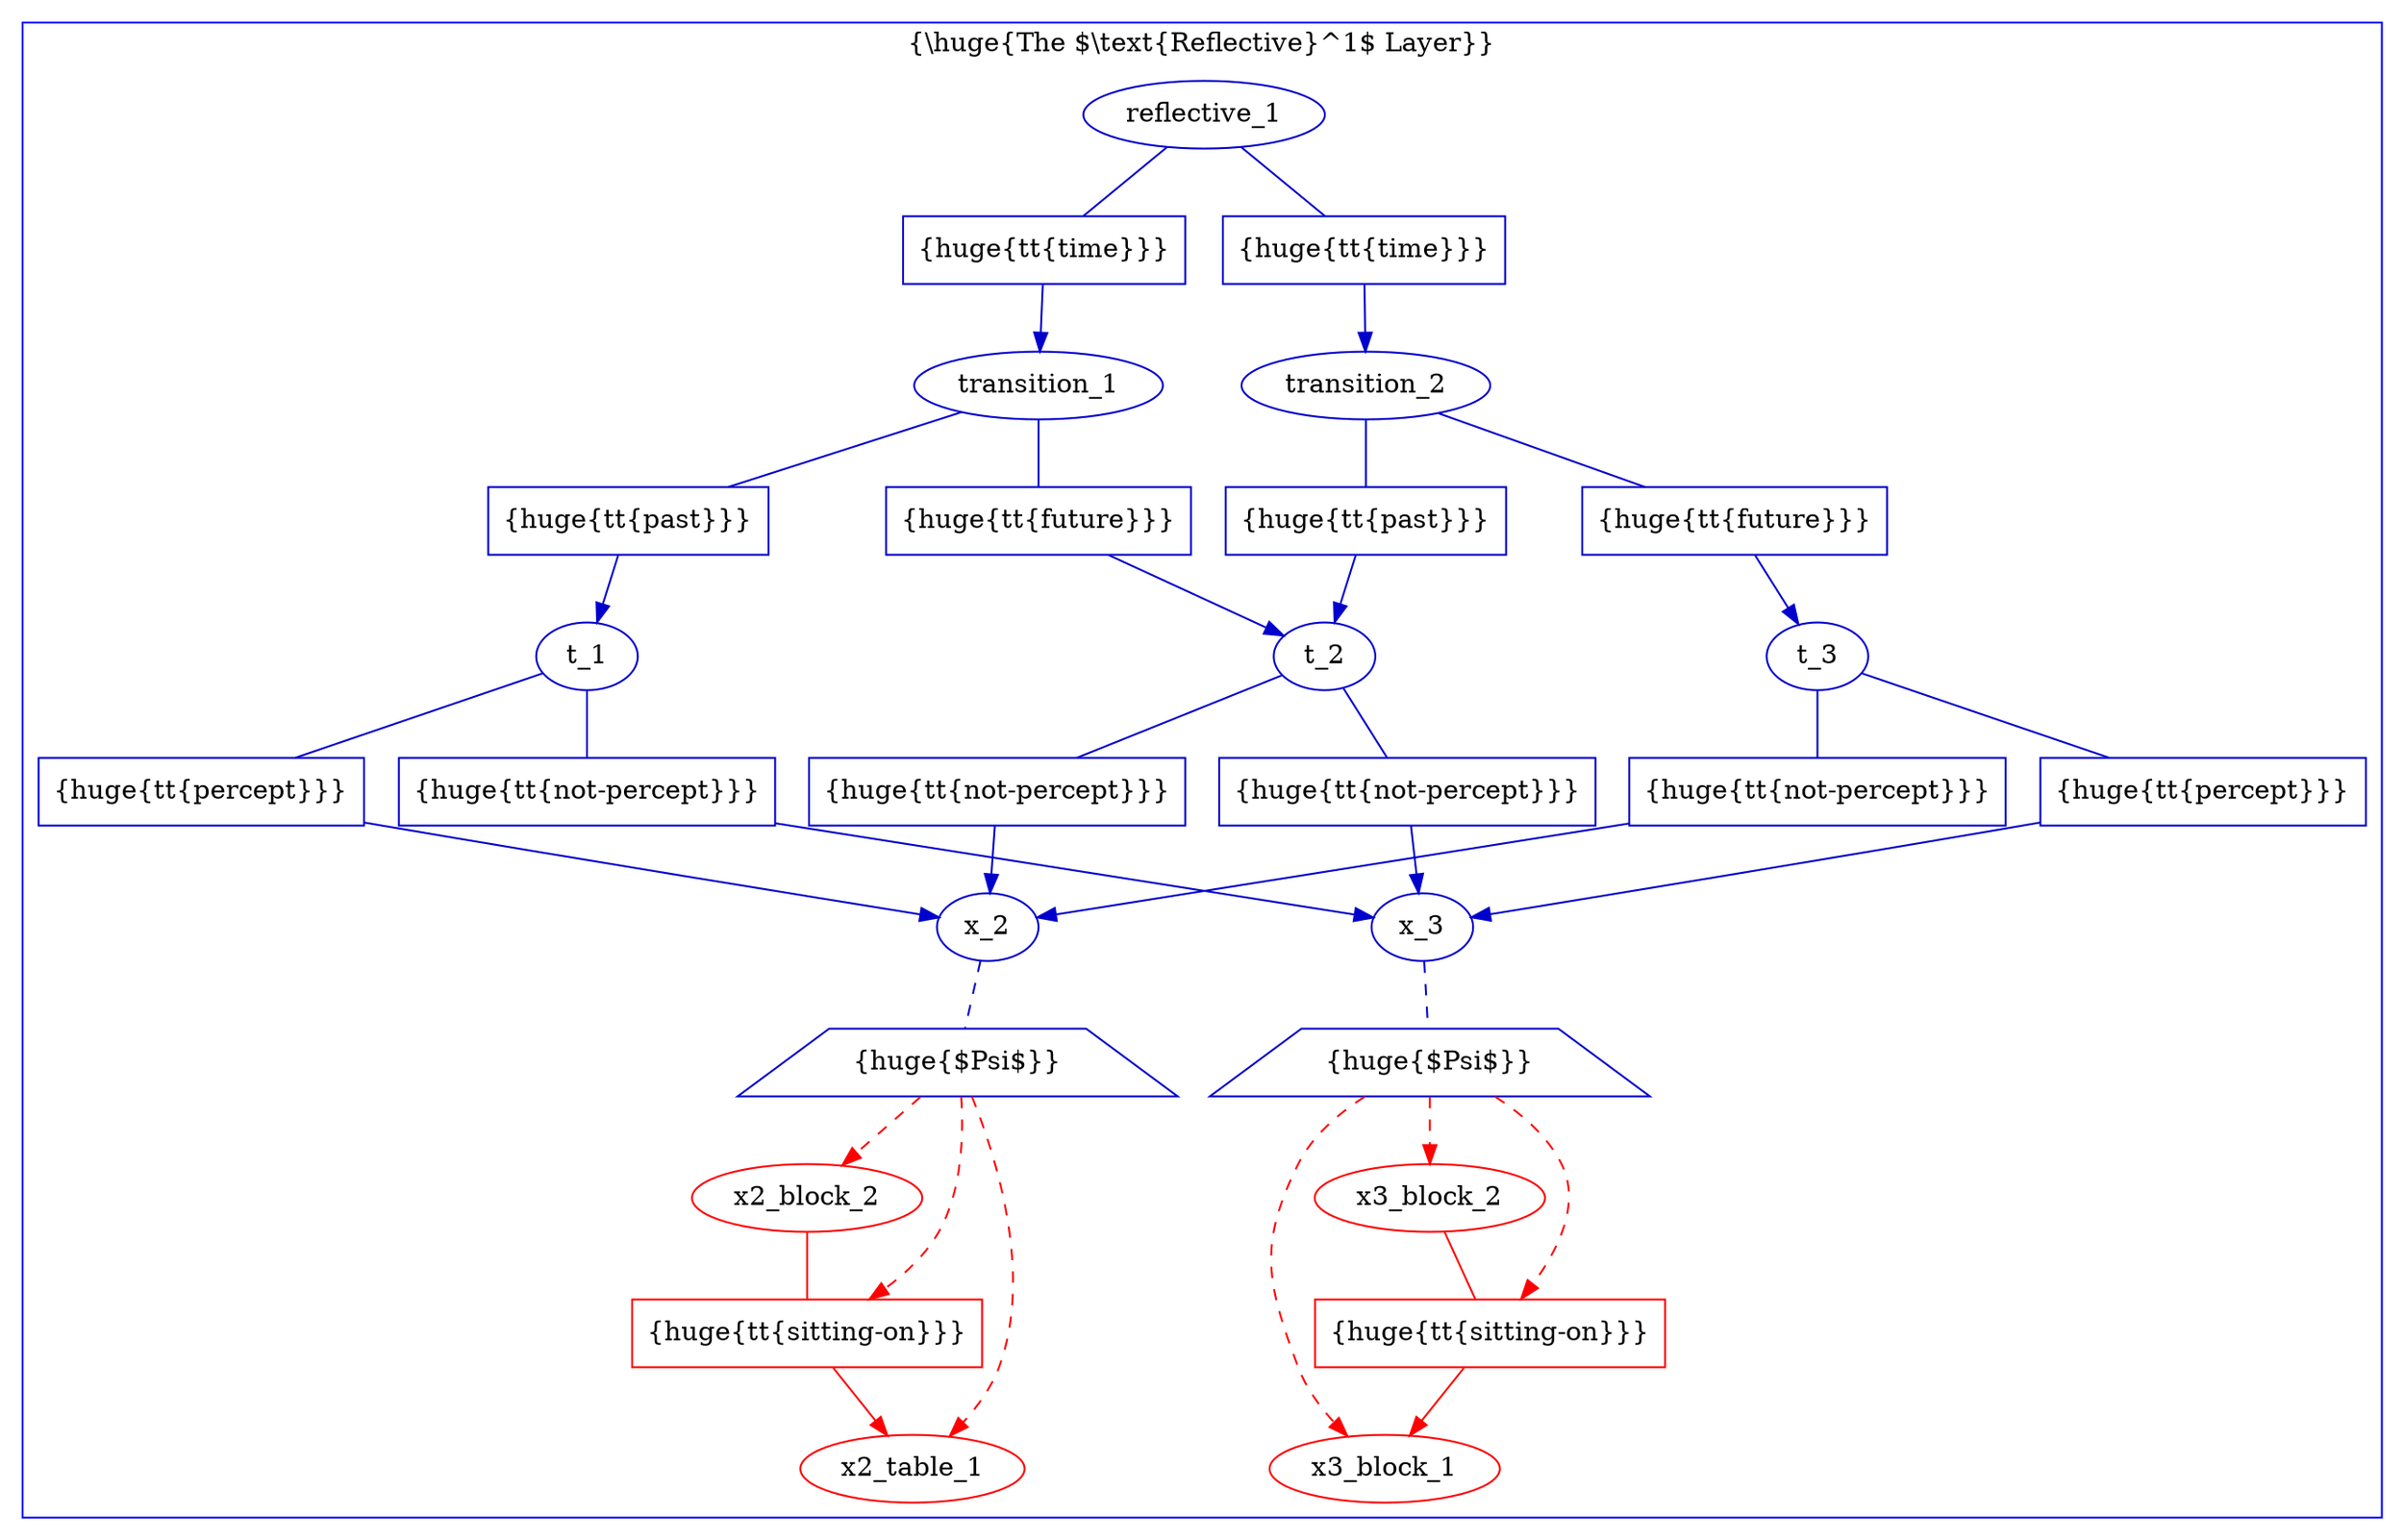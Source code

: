 digraph G {

  //subgraph cluster_0 {
  //  label = "{\\huge{The $\\text{Reflective}^0$ Layer}}";
  //  color=black;
  //  
  //  // physical
  //  node [fillcolor = white, color = "#000000", style = filled];
  //  edge [color = "#000000"];
  //  
  //  block_1   [texlbl = "{\huge{\tt{Block}}}"];
  //  block_2   [texlbl = "{\huge{\tt{Block}}}"];
  //  table_1   [texlbl = "{\huge{\tt{Table}}}"];
  //  
  //  block_1_sitting_on_table_1 [shape=box,style=filled,label="{\huge{\tt{sitting-on}}}"];
  //  block_1 -> block_1_sitting_on_table_1 [arrowhead=none];
  //  block_1_sitting_on_table_1 -> table_1 [style="-triangle 45"];
  //  
  //  block_2_sitting_on_table_1 [shape=box,style=filled,label="{\huge{\tt{sitting-on}}}"];
  //  block_2 -> block_2_sitting_on_table_1 [arrowhead=none];
  //  block_2_sitting_on_table_1 -> table_1 [style="-triangle 45"];
  //  
  //  block_2_sitting_on_block_1 [shape=box,style=filled,label="{\huge{\tt{sitting-on}}}"];
  //  block_2 -> block_2_sitting_on_block_1 [arrowhead=none];
  //  block_2_sitting_on_block_1 -> block_1 [style="-triangle 45"];
  //  
  //}
  
  subgraph cluster_1 {
    label = "{\\huge{The $\\text{Reflective}^1$ Layer}}";
    color=blue
    
    // reflective
    node [fillcolor = white, color = "#0000CC", style = filled];
    edge [color = "#0000CC"];
        
    // x_2^*
    
    x2_block_2   [texlbl = "{\huge{\tt{Block}}}",color=red];
    x2_table_1   [texlbl = "{\huge{\tt{Table}}}",color=red];
    
    x2_block_2_sitting_on_x2_table_1 [shape=box,style=filled,label="{\huge{\tt{sitting-on}}}",color=red];
    x2_block_2 -> x2_block_2_sitting_on_x2_table_1 [arrowhead=none,color=red];
    x2_block_2_sitting_on_x2_table_1 -> x2_table_1 [style="-triangle 45",color=red];
    
    x_2 [texlbl = "{\huge{\tt{Symbol*}}}"];
    x_2_reflecting [shape=trapezium,style=filled,label="{\huge{$\Psi$}}",nodesep="0.02",margin="0.11,0.055"];
    x_2 -> x_2_reflecting [style=dashed,arrowhead=none];
    x_2_reflecting -> x2_block_2 [style="-triangle 45,dashed", color=red];
    x_2_reflecting -> x2_table_1 [style="-triangle 45,dashed", color=red];
    x_2_reflecting -> x2_block_2_sitting_on_x2_table_1 [style="-triangle 45,dashed", color=red];
    
    // x_3^*
    
    x3_block_1   [texlbl = "{\huge{\tt{Block}}}",color=red];
    x3_block_2   [texlbl = "{\huge{\tt{Block}}}",color=red];
    
    x3_block_2_sitting_on_x3_block_1 [shape=box,style=filled,label="{\huge{\tt{sitting-on}}}",color=red];
    x3_block_2 -> x3_block_2_sitting_on_x3_block_1 [arrowhead=none,color=red];
    x3_block_2_sitting_on_x3_block_1 -> x3_block_1 [style="-triangle 45",color=red];
    
    x_3 [texlbl = "{\huge{\tt{Symbol*}}}"];
    x_3_reflecting [shape=trapezium,style=filled,label="{\huge{$\Psi$}}",nodesep="0.02",margin="0.11,0.055"];
    x_3 -> x_3_reflecting [style=dashed,arrowhead=none];
    x_3_reflecting -> x3_block_2 [style="-triangle 45,dashed", color=red];
    x_3_reflecting -> x3_block_1 [style="-triangle 45,dashed", color=red];
    x_3_reflecting -> x3_block_2_sitting_on_x3_block_1 [style="-triangle 45,dashed", color=red];
    
    // t_1
    
    t_1 [texlbl = "{\huge{\tt{Simultaneity}}}"];
    
    t_1_percept_x_2 [shape=box,style=filled,label="{\huge{\tt{percept}}}"];
    t_1 -> t_1_percept_x_2 [arrowhead=none];
    t_1_percept_x_2 -> x_2 [style="-triangle 45"];
    
    t_1_not_percept_x_3 [shape=box,style=filled,label="{\huge{\tt{not-percept}}}"];
    t_1 -> t_1_not_percept_x_3 [arrowhead=none];
    t_1_not_percept_x_3 -> x_3 [style="-triangle 45"];
    
    // t_2
    
    t_2 [texlbl = "{\huge{\tt{Simultaneity}}}"];
    
    t_2_not_percept_x_2 [shape=box,style=filled,label="{\huge{\tt{not-percept}}}"];
    t_2 -> t_2_not_percept_x_2 [arrowhead=none];
    t_2_not_percept_x_2 -> x_2 [style="-triangle 45"];
    
    t_2_not_percept_x_3 [shape=box,style=filled,label="{\huge{\tt{not-percept}}}"];
    t_2 -> t_2_not_percept_x_3 [arrowhead=none];
    t_2_not_percept_x_3 -> x_3 [style="-triangle 45"];
    
    // t_3
    
    t_3 [texlbl = "{\huge{\tt{Simultaneity}}}"];
    
    t_3_not_percept_x_2 [shape=box,style=filled,label="{\huge{\tt{not-percept}}}"];
    t_3 -> t_3_not_percept_x_2 [arrowhead=none];
    t_3_not_percept_x_2 -> x_2 [style="-triangle 45"];
    
    t_3_percept_x_3 [shape=box,style=filled,label="{\huge{\tt{percept}}}"];
    t_3 -> t_3_percept_x_3 [arrowhead=none];
    t_3_percept_x_3 -> x_3 [style="-triangle 45"];
    
    // transition_1
    
    transition_1 [texlbl = "{\huge{\tt{Transition}}}"];
    
    transition_1_past_t_1 [shape=box,style=filled,label="{\huge{\tt{past}}}"];
    transition_1 -> transition_1_past_t_1 [arrowhead=none];
    transition_1_past_t_1 -> t_1 [style="-triangle 45"];
    
    transition_1_future_t_2 [shape=box,style=filled,label="{\huge{\tt{future}}}"];
    transition_1 -> transition_1_future_t_2 [arrowhead=none];
    transition_1_future_t_2 -> t_2 [style="-triangle 45"];
    
    // transition_2
    
    transition_2 [texlbl = "{\huge{\tt{Transition}}}"];
    
    transition_2_past_t_2 [shape=box,style=filled,label="{\huge{\tt{past}}}"];
    transition_2 -> transition_2_past_t_2 [arrowhead=none];
    transition_2_past_t_2 -> t_2 [style="-triangle 45"];
    
    transition_2_future_t_3 [shape=box,style=filled,label="{\huge{\tt{future}}}"];
    transition_2 -> transition_2_future_t_3 [arrowhead=none];
    transition_2_future_t_3 -> t_3 [style="-triangle 45"];
    
    // reflective^1
    
    reflective_1 [texlbl = "{\huge{\tt{Reflective}}}"];
    
    reflective_1_time_transition_1 [shape=box,style=filled,label="{\huge{\tt{time}}}"];
    reflective_1 -> reflective_1_time_transition_1 [arrowhead=none];
    reflective_1_time_transition_1 -> transition_1 [style="-triangle 45"];
    
    reflective_1_time_transition_2 [shape=box,style=filled,label="{\huge{\tt{time}}}"];
    reflective_1 -> reflective_1_time_transition_2 [arrowhead=none];
    reflective_1_time_transition_2 -> transition_2 [style="-triangle 45"];
    
    
  }
}
